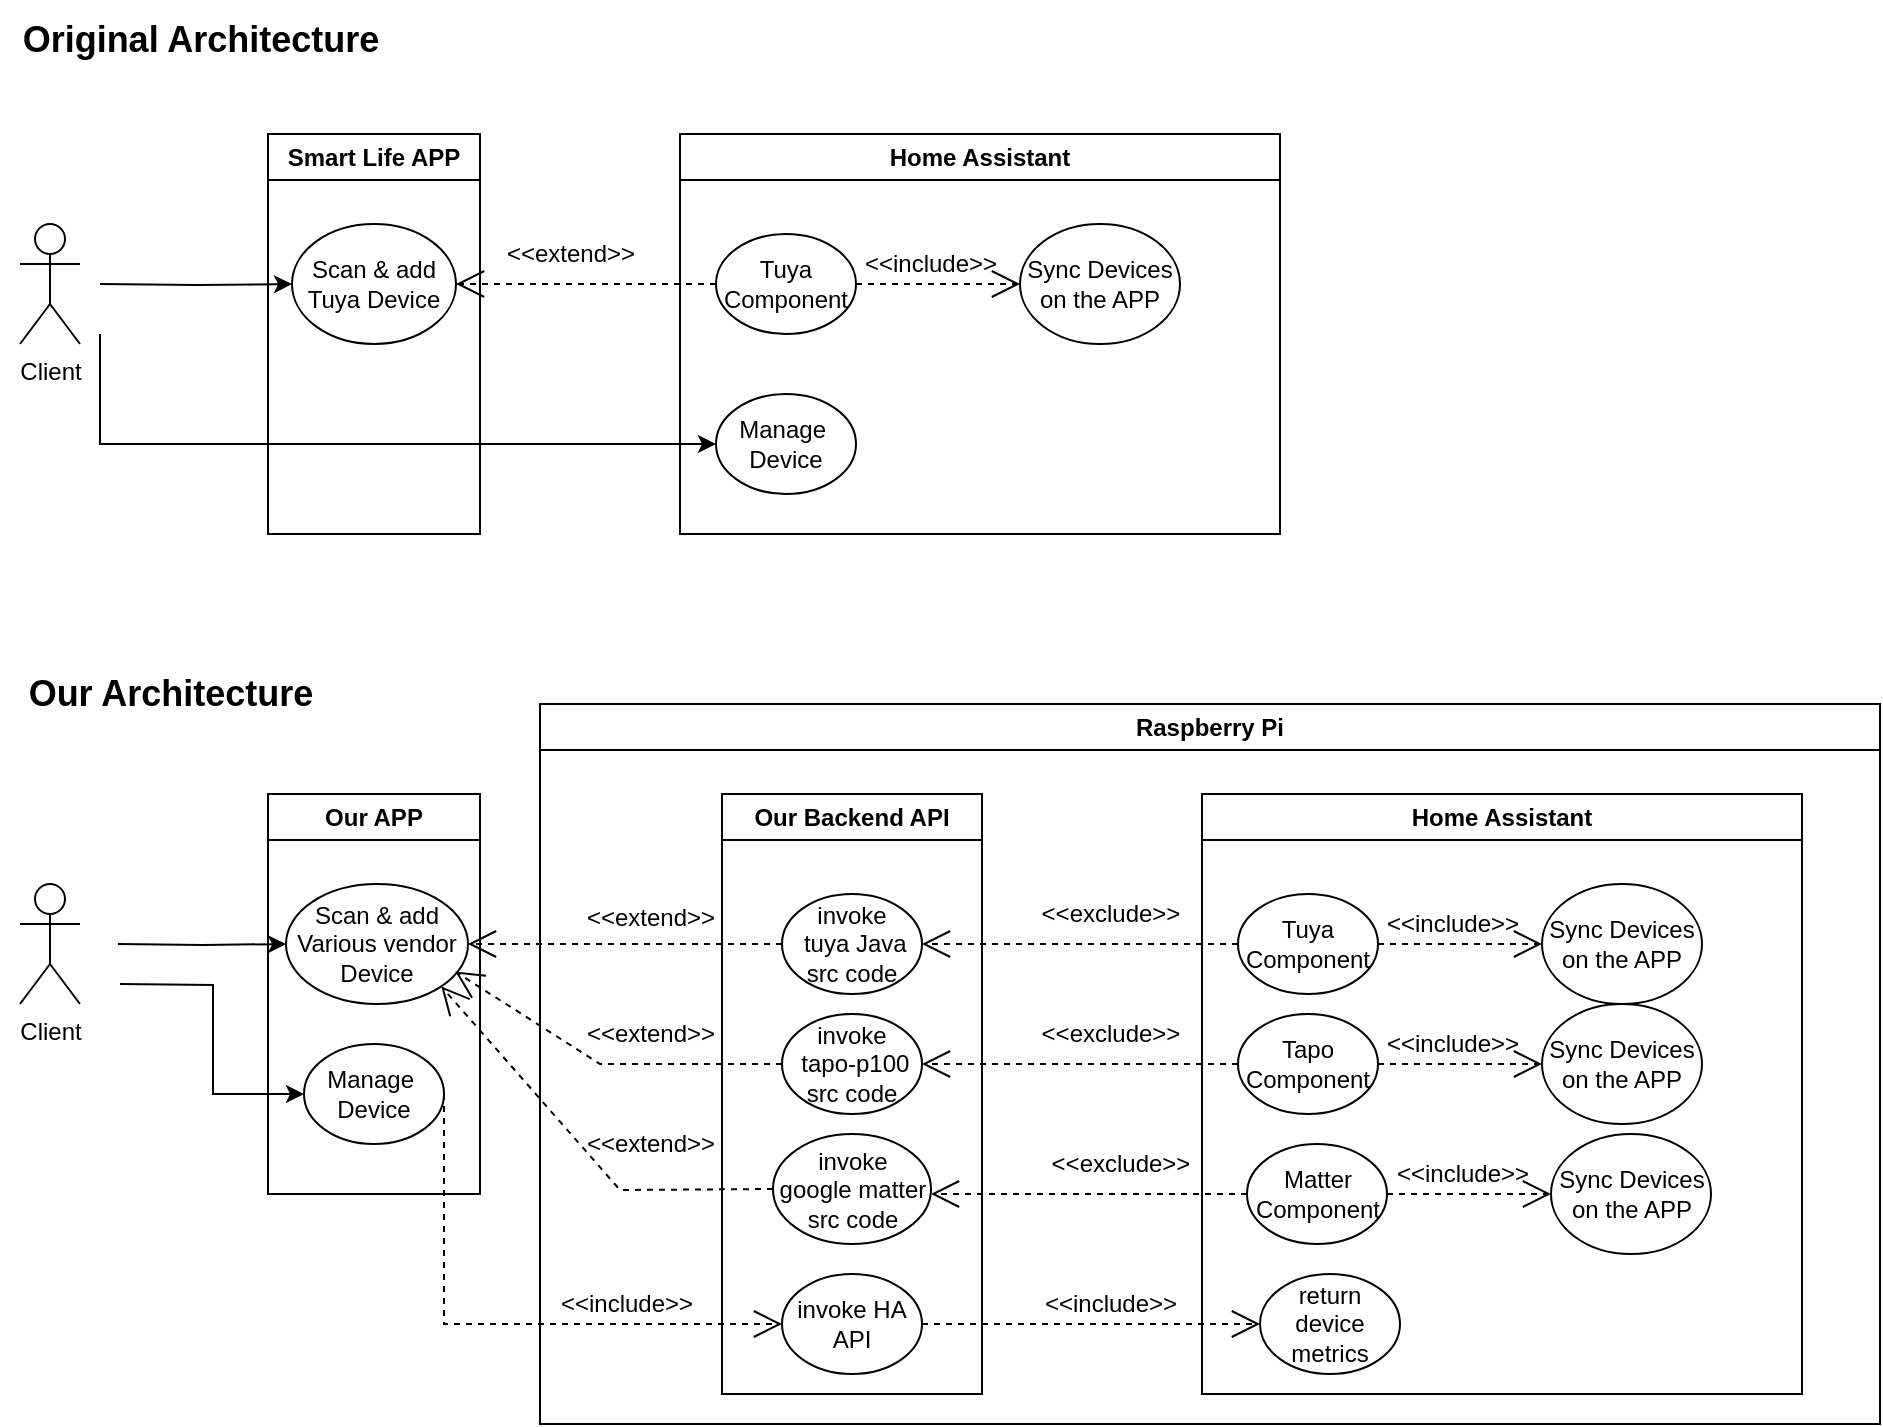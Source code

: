 <mxfile version="24.7.6">
  <diagram name="第 1 页" id="mYXSuFcs4vH7eiCg4hNK">
    <mxGraphModel dx="1290" dy="530" grid="1" gridSize="10" guides="1" tooltips="1" connect="1" arrows="1" fold="1" page="1" pageScale="1" pageWidth="827" pageHeight="1169" math="0" shadow="0">
      <root>
        <mxCell id="0" />
        <mxCell id="1" parent="0" />
        <mxCell id="2fjG4QaXRf-Lk_SPFCAc-2" value="Smart Life APP" style="swimlane;whiteSpace=wrap;html=1;" vertex="1" parent="1">
          <mxGeometry x="214" y="120" width="106" height="200" as="geometry">
            <mxRectangle x="214" y="120" width="120" height="30" as="alternateBounds" />
          </mxGeometry>
        </mxCell>
        <mxCell id="2fjG4QaXRf-Lk_SPFCAc-3" value="Scan &amp;amp; add&lt;div&gt;&lt;span style=&quot;background-color: initial;&quot;&gt;Tuya Device&lt;/span&gt;&lt;/div&gt;" style="ellipse;whiteSpace=wrap;html=1;" vertex="1" parent="2fjG4QaXRf-Lk_SPFCAc-2">
          <mxGeometry x="12" y="45" width="82" height="60" as="geometry" />
        </mxCell>
        <mxCell id="2fjG4QaXRf-Lk_SPFCAc-4" value="Home Assistant" style="swimlane;whiteSpace=wrap;html=1;" vertex="1" parent="1">
          <mxGeometry x="420" y="120" width="300" height="200" as="geometry" />
        </mxCell>
        <mxCell id="2fjG4QaXRf-Lk_SPFCAc-5" value="Tuya Component" style="ellipse;whiteSpace=wrap;html=1;" vertex="1" parent="2fjG4QaXRf-Lk_SPFCAc-4">
          <mxGeometry x="18" y="50" width="70" height="50" as="geometry" />
        </mxCell>
        <mxCell id="2fjG4QaXRf-Lk_SPFCAc-6" value="Sync Devices&lt;div&gt;on the APP&lt;/div&gt;" style="ellipse;whiteSpace=wrap;html=1;" vertex="1" parent="2fjG4QaXRf-Lk_SPFCAc-4">
          <mxGeometry x="170" y="45" width="80" height="60" as="geometry" />
        </mxCell>
        <mxCell id="2fjG4QaXRf-Lk_SPFCAc-15" value="" style="endArrow=open;endSize=12;dashed=1;html=1;rounded=0;entryX=0;entryY=0.5;entryDx=0;entryDy=0;" edge="1" parent="2fjG4QaXRf-Lk_SPFCAc-4" source="2fjG4QaXRf-Lk_SPFCAc-5" target="2fjG4QaXRf-Lk_SPFCAc-6">
          <mxGeometry width="160" relative="1" as="geometry">
            <mxPoint x="28" y="85" as="sourcePoint" />
            <mxPoint x="-108" y="85" as="targetPoint" />
          </mxGeometry>
        </mxCell>
        <mxCell id="2fjG4QaXRf-Lk_SPFCAc-16" value="&amp;lt;&amp;lt;include&amp;gt;&amp;gt;" style="text;html=1;align=center;verticalAlign=middle;resizable=0;points=[];autosize=1;strokeColor=none;fillColor=none;" vertex="1" parent="2fjG4QaXRf-Lk_SPFCAc-4">
          <mxGeometry x="80" y="50" width="90" height="30" as="geometry" />
        </mxCell>
        <mxCell id="2fjG4QaXRf-Lk_SPFCAc-36" value="Manage&amp;nbsp;&lt;div&gt;&lt;span style=&quot;background-color: initial;&quot;&gt;Device&lt;/span&gt;&lt;/div&gt;" style="ellipse;whiteSpace=wrap;html=1;" vertex="1" parent="2fjG4QaXRf-Lk_SPFCAc-4">
          <mxGeometry x="18" y="130" width="70" height="50" as="geometry" />
        </mxCell>
        <mxCell id="2fjG4QaXRf-Lk_SPFCAc-10" style="edgeStyle=orthogonalEdgeStyle;rounded=0;orthogonalLoop=1;jettySize=auto;html=1;" edge="1" parent="1" target="2fjG4QaXRf-Lk_SPFCAc-3">
          <mxGeometry relative="1" as="geometry">
            <mxPoint x="130" y="195" as="sourcePoint" />
          </mxGeometry>
        </mxCell>
        <mxCell id="2fjG4QaXRf-Lk_SPFCAc-9" value="Client" style="shape=umlActor;verticalLabelPosition=bottom;verticalAlign=top;html=1;outlineConnect=0;" vertex="1" parent="1">
          <mxGeometry x="90" y="165" width="30" height="60" as="geometry" />
        </mxCell>
        <mxCell id="2fjG4QaXRf-Lk_SPFCAc-13" value="" style="endArrow=open;endSize=12;dashed=1;html=1;rounded=0;entryX=1;entryY=0.5;entryDx=0;entryDy=0;exitX=0;exitY=0.5;exitDx=0;exitDy=0;" edge="1" parent="1" source="2fjG4QaXRf-Lk_SPFCAc-5" target="2fjG4QaXRf-Lk_SPFCAc-3">
          <mxGeometry width="160" relative="1" as="geometry">
            <mxPoint x="330" y="280" as="sourcePoint" />
            <mxPoint x="490" y="280" as="targetPoint" />
          </mxGeometry>
        </mxCell>
        <mxCell id="2fjG4QaXRf-Lk_SPFCAc-14" value="&amp;lt;&amp;lt;extend&amp;gt;&amp;gt;" style="text;html=1;align=center;verticalAlign=middle;resizable=0;points=[];autosize=1;strokeColor=none;fillColor=none;" vertex="1" parent="1">
          <mxGeometry x="320" y="165" width="90" height="30" as="geometry" />
        </mxCell>
        <mxCell id="2fjG4QaXRf-Lk_SPFCAc-17" value="Our APP" style="swimlane;whiteSpace=wrap;html=1;" vertex="1" parent="1">
          <mxGeometry x="214" y="450" width="106" height="200" as="geometry">
            <mxRectangle x="214" y="120" width="120" height="30" as="alternateBounds" />
          </mxGeometry>
        </mxCell>
        <mxCell id="2fjG4QaXRf-Lk_SPFCAc-18" value="Scan &amp;amp; add&lt;div&gt;&amp;nbsp;Various vendor&amp;nbsp;&lt;/div&gt;&lt;div&gt;&lt;span style=&quot;background-color: initial;&quot;&gt;Device&lt;/span&gt;&lt;/div&gt;" style="ellipse;whiteSpace=wrap;html=1;" vertex="1" parent="2fjG4QaXRf-Lk_SPFCAc-17">
          <mxGeometry x="9" y="45" width="91" height="60" as="geometry" />
        </mxCell>
        <mxCell id="2fjG4QaXRf-Lk_SPFCAc-35" value="Manage&amp;nbsp;&lt;div&gt;&lt;span style=&quot;background-color: initial;&quot;&gt;Device&lt;/span&gt;&lt;/div&gt;" style="ellipse;whiteSpace=wrap;html=1;" vertex="1" parent="2fjG4QaXRf-Lk_SPFCAc-17">
          <mxGeometry x="18" y="125" width="70" height="50" as="geometry" />
        </mxCell>
        <mxCell id="2fjG4QaXRf-Lk_SPFCAc-19" value="Home Assistant" style="swimlane;whiteSpace=wrap;html=1;" vertex="1" parent="1">
          <mxGeometry x="681" y="450" width="300" height="300" as="geometry" />
        </mxCell>
        <mxCell id="2fjG4QaXRf-Lk_SPFCAc-20" value="Tuya Component" style="ellipse;whiteSpace=wrap;html=1;" vertex="1" parent="2fjG4QaXRf-Lk_SPFCAc-19">
          <mxGeometry x="18" y="50" width="70" height="50" as="geometry" />
        </mxCell>
        <mxCell id="2fjG4QaXRf-Lk_SPFCAc-21" value="Sync Devices&lt;div&gt;on the APP&lt;/div&gt;" style="ellipse;whiteSpace=wrap;html=1;" vertex="1" parent="2fjG4QaXRf-Lk_SPFCAc-19">
          <mxGeometry x="170" y="45" width="80" height="60" as="geometry" />
        </mxCell>
        <mxCell id="2fjG4QaXRf-Lk_SPFCAc-22" value="" style="endArrow=open;endSize=12;dashed=1;html=1;rounded=0;entryX=0;entryY=0.5;entryDx=0;entryDy=0;" edge="1" parent="2fjG4QaXRf-Lk_SPFCAc-19" source="2fjG4QaXRf-Lk_SPFCAc-20" target="2fjG4QaXRf-Lk_SPFCAc-21">
          <mxGeometry width="160" relative="1" as="geometry">
            <mxPoint x="28" y="85" as="sourcePoint" />
            <mxPoint x="-108" y="85" as="targetPoint" />
          </mxGeometry>
        </mxCell>
        <mxCell id="2fjG4QaXRf-Lk_SPFCAc-23" value="&amp;lt;&amp;lt;include&amp;gt;&amp;gt;" style="text;html=1;align=center;verticalAlign=middle;resizable=0;points=[];autosize=1;strokeColor=none;fillColor=none;" vertex="1" parent="2fjG4QaXRf-Lk_SPFCAc-19">
          <mxGeometry x="80" y="50" width="90" height="30" as="geometry" />
        </mxCell>
        <mxCell id="2fjG4QaXRf-Lk_SPFCAc-24" style="edgeStyle=orthogonalEdgeStyle;rounded=0;orthogonalLoop=1;jettySize=auto;html=1;" edge="1" parent="1" target="2fjG4QaXRf-Lk_SPFCAc-18">
          <mxGeometry relative="1" as="geometry">
            <mxPoint x="139" y="525" as="sourcePoint" />
          </mxGeometry>
        </mxCell>
        <mxCell id="2fjG4QaXRf-Lk_SPFCAc-25" value="Client" style="shape=umlActor;verticalLabelPosition=bottom;verticalAlign=top;html=1;outlineConnect=0;" vertex="1" parent="1">
          <mxGeometry x="90" y="495" width="30" height="60" as="geometry" />
        </mxCell>
        <mxCell id="2fjG4QaXRf-Lk_SPFCAc-26" value="" style="endArrow=open;endSize=12;dashed=1;html=1;rounded=0;exitX=0;exitY=0.5;exitDx=0;exitDy=0;entryX=0.93;entryY=0.73;entryDx=0;entryDy=0;entryPerimeter=0;" edge="1" parent="1" source="2fjG4QaXRf-Lk_SPFCAc-49" target="2fjG4QaXRf-Lk_SPFCAc-18">
          <mxGeometry width="160" relative="1" as="geometry">
            <mxPoint x="301" y="575" as="sourcePoint" />
            <mxPoint x="381" y="565" as="targetPoint" />
            <Array as="points">
              <mxPoint x="380" y="585" />
            </Array>
          </mxGeometry>
        </mxCell>
        <mxCell id="2fjG4QaXRf-Lk_SPFCAc-28" value="Our Backend API" style="swimlane;whiteSpace=wrap;html=1;" vertex="1" parent="1">
          <mxGeometry x="441" y="450" width="130" height="300" as="geometry">
            <mxRectangle x="214" y="120" width="120" height="30" as="alternateBounds" />
          </mxGeometry>
        </mxCell>
        <mxCell id="2fjG4QaXRf-Lk_SPFCAc-29" value="invoke&lt;div&gt;&amp;nbsp;tuya&amp;nbsp;&lt;span style=&quot;background-color: initial;&quot;&gt;Java&lt;/span&gt;&lt;div&gt;&lt;div&gt;src code&lt;/div&gt;&lt;/div&gt;&lt;/div&gt;" style="ellipse;whiteSpace=wrap;html=1;" vertex="1" parent="2fjG4QaXRf-Lk_SPFCAc-28">
          <mxGeometry x="30" y="50" width="70" height="50" as="geometry" />
        </mxCell>
        <mxCell id="2fjG4QaXRf-Lk_SPFCAc-37" style="edgeStyle=orthogonalEdgeStyle;rounded=0;orthogonalLoop=1;jettySize=auto;html=1;entryX=0;entryY=0.5;entryDx=0;entryDy=0;" edge="1" parent="1" target="2fjG4QaXRf-Lk_SPFCAc-36">
          <mxGeometry relative="1" as="geometry">
            <mxPoint x="130" y="220" as="sourcePoint" />
            <mxPoint x="242" y="205" as="targetPoint" />
            <Array as="points">
              <mxPoint x="130" y="275" />
            </Array>
          </mxGeometry>
        </mxCell>
        <mxCell id="2fjG4QaXRf-Lk_SPFCAc-38" style="edgeStyle=orthogonalEdgeStyle;rounded=0;orthogonalLoop=1;jettySize=auto;html=1;entryX=0;entryY=0.5;entryDx=0;entryDy=0;" edge="1" parent="1" target="2fjG4QaXRf-Lk_SPFCAc-35">
          <mxGeometry relative="1" as="geometry">
            <mxPoint x="140" y="545" as="sourcePoint" />
            <mxPoint x="242" y="535" as="targetPoint" />
          </mxGeometry>
        </mxCell>
        <mxCell id="2fjG4QaXRf-Lk_SPFCAc-42" value="" style="endArrow=open;endSize=12;dashed=1;html=1;rounded=0;exitX=0;exitY=0.5;exitDx=0;exitDy=0;" edge="1" parent="1" source="2fjG4QaXRf-Lk_SPFCAc-20" target="2fjG4QaXRf-Lk_SPFCAc-29">
          <mxGeometry width="160" relative="1" as="geometry">
            <mxPoint x="709" y="610" as="sourcePoint" />
            <mxPoint x="541" y="553" as="targetPoint" />
          </mxGeometry>
        </mxCell>
        <mxCell id="2fjG4QaXRf-Lk_SPFCAc-43" value="&amp;lt;&amp;lt;exclude&amp;gt;&amp;gt;" style="text;html=1;align=center;verticalAlign=middle;resizable=0;points=[];autosize=1;strokeColor=none;fillColor=none;" vertex="1" parent="1">
          <mxGeometry x="590" y="495" width="90" height="30" as="geometry" />
        </mxCell>
        <mxCell id="2fjG4QaXRf-Lk_SPFCAc-44" value="&lt;font style=&quot;font-size: 18px;&quot;&gt;&lt;b&gt;Original Architecture&lt;/b&gt;&lt;/font&gt;" style="text;html=1;align=center;verticalAlign=middle;resizable=0;points=[];autosize=1;strokeColor=none;fillColor=none;" vertex="1" parent="1">
          <mxGeometry x="80" y="53" width="200" height="40" as="geometry" />
        </mxCell>
        <mxCell id="2fjG4QaXRf-Lk_SPFCAc-45" value="&lt;font style=&quot;font-size: 18px;&quot;&gt;&lt;b&gt;Our Architecture&lt;/b&gt;&lt;/font&gt;" style="text;html=1;align=center;verticalAlign=middle;resizable=0;points=[];autosize=1;strokeColor=none;fillColor=none;" vertex="1" parent="1">
          <mxGeometry x="80" y="380" width="170" height="40" as="geometry" />
        </mxCell>
        <mxCell id="2fjG4QaXRf-Lk_SPFCAc-46" value="Raspberry Pi" style="swimlane;whiteSpace=wrap;html=1;startSize=23;" vertex="1" parent="1">
          <mxGeometry x="350" y="405" width="670" height="360" as="geometry" />
        </mxCell>
        <mxCell id="2fjG4QaXRf-Lk_SPFCAc-47" value="invoke HA&lt;div&gt;API&lt;/div&gt;" style="ellipse;whiteSpace=wrap;html=1;" vertex="1" parent="2fjG4QaXRf-Lk_SPFCAc-46">
          <mxGeometry x="121" y="285" width="70" height="50" as="geometry" />
        </mxCell>
        <mxCell id="2fjG4QaXRf-Lk_SPFCAc-39" value="&amp;lt;&amp;lt;include&amp;gt;&amp;gt;" style="text;html=1;align=center;verticalAlign=middle;resizable=0;points=[];autosize=1;strokeColor=none;fillColor=none;" vertex="1" parent="2fjG4QaXRf-Lk_SPFCAc-46">
          <mxGeometry x="-2" y="285" width="90" height="30" as="geometry" />
        </mxCell>
        <mxCell id="2fjG4QaXRf-Lk_SPFCAc-31" value="&amp;lt;&amp;lt;include&amp;gt;&amp;gt;" style="text;html=1;align=center;verticalAlign=middle;resizable=0;points=[];autosize=1;strokeColor=none;fillColor=none;" vertex="1" parent="2fjG4QaXRf-Lk_SPFCAc-46">
          <mxGeometry x="240" y="285" width="90" height="30" as="geometry" />
        </mxCell>
        <mxCell id="2fjG4QaXRf-Lk_SPFCAc-41" value="return device metrics" style="ellipse;whiteSpace=wrap;html=1;" vertex="1" parent="2fjG4QaXRf-Lk_SPFCAc-46">
          <mxGeometry x="360" y="285" width="70" height="50" as="geometry" />
        </mxCell>
        <mxCell id="2fjG4QaXRf-Lk_SPFCAc-30" value="" style="endArrow=open;endSize=12;dashed=1;html=1;rounded=0;exitX=1;exitY=0.5;exitDx=0;exitDy=0;entryX=0;entryY=0.5;entryDx=0;entryDy=0;" edge="1" parent="2fjG4QaXRf-Lk_SPFCAc-46" source="2fjG4QaXRf-Lk_SPFCAc-47" target="2fjG4QaXRf-Lk_SPFCAc-41">
          <mxGeometry width="160" relative="1" as="geometry">
            <mxPoint x="178" y="170" as="sourcePoint" />
            <mxPoint x="300" y="315" as="targetPoint" />
            <Array as="points" />
          </mxGeometry>
        </mxCell>
        <mxCell id="2fjG4QaXRf-Lk_SPFCAc-49" value="invoke&lt;div&gt;&amp;nbsp;tapo-p100&lt;/div&gt;&lt;div&gt;src code&lt;/div&gt;" style="ellipse;whiteSpace=wrap;html=1;" vertex="1" parent="2fjG4QaXRf-Lk_SPFCAc-46">
          <mxGeometry x="121" y="155" width="70" height="50" as="geometry" />
        </mxCell>
        <mxCell id="2fjG4QaXRf-Lk_SPFCAc-50" value="invoke&lt;div style=&quot;--tw-border-spacing-x: 0; --tw-border-spacing-y: 0; --tw-translate-x: 0; --tw-translate-y: 0; --tw-rotate: 0; --tw-skew-x: 0; --tw-skew-y: 0; --tw-scale-x: 1; --tw-scale-y: 1; --tw-pan-x: ; --tw-pan-y: ; --tw-pinch-zoom: ; --tw-scroll-snap-strictness: proximity; --tw-ordinal: ; --tw-slashed-zero: ; --tw-numeric-figure: ; --tw-numeric-spacing: ; --tw-numeric-fraction: ; --tw-ring-inset: ; --tw-ring-offset-width: 0px; --tw-ring-offset-color: #fff; --tw-ring-color: rgb(59 130 246 / .5); --tw-ring-offset-shadow: 0 0 #0000; --tw-ring-shadow: 0 0 #0000; --tw-shadow: 0 0 #0000; --tw-shadow-colored: 0 0 #0000; --tw-blur: ; --tw-brightness: ; --tw-contrast: ; --tw-grayscale: ; --tw-hue-rotate: ; --tw-invert: ; --tw-saturate: ; --tw-sepia: ; --tw-drop-shadow: ; --tw-backdrop-blur: ; --tw-backdrop-brightness: ; --tw-backdrop-contrast: ; --tw-backdrop-grayscale: ; --tw-backdrop-hue-rotate: ; --tw-backdrop-invert: ; --tw-backdrop-opacity: ; --tw-backdrop-saturate: ; --tw-backdrop-sepia: ;&quot;&gt;google&amp;nbsp;&lt;span style=&quot;background-color: initial;&quot;&gt;matter&lt;/span&gt;&lt;/div&gt;&lt;div style=&quot;--tw-border-spacing-x: 0; --tw-border-spacing-y: 0; --tw-translate-x: 0; --tw-translate-y: 0; --tw-rotate: 0; --tw-skew-x: 0; --tw-skew-y: 0; --tw-scale-x: 1; --tw-scale-y: 1; --tw-pan-x: ; --tw-pan-y: ; --tw-pinch-zoom: ; --tw-scroll-snap-strictness: proximity; --tw-ordinal: ; --tw-slashed-zero: ; --tw-numeric-figure: ; --tw-numeric-spacing: ; --tw-numeric-fraction: ; --tw-ring-inset: ; --tw-ring-offset-width: 0px; --tw-ring-offset-color: #fff; --tw-ring-color: rgb(59 130 246 / .5); --tw-ring-offset-shadow: 0 0 #0000; --tw-ring-shadow: 0 0 #0000; --tw-shadow: 0 0 #0000; --tw-shadow-colored: 0 0 #0000; --tw-blur: ; --tw-brightness: ; --tw-contrast: ; --tw-grayscale: ; --tw-hue-rotate: ; --tw-invert: ; --tw-saturate: ; --tw-sepia: ; --tw-drop-shadow: ; --tw-backdrop-blur: ; --tw-backdrop-brightness: ; --tw-backdrop-contrast: ; --tw-backdrop-grayscale: ; --tw-backdrop-hue-rotate: ; --tw-backdrop-invert: ; --tw-backdrop-opacity: ; --tw-backdrop-saturate: ; --tw-backdrop-sepia: ;&quot;&gt;&lt;span style=&quot;--tw-border-spacing-x: 0; --tw-border-spacing-y: 0; --tw-translate-x: 0; --tw-translate-y: 0; --tw-rotate: 0; --tw-skew-x: 0; --tw-skew-y: 0; --tw-scale-x: 1; --tw-scale-y: 1; --tw-pan-x: ; --tw-pan-y: ; --tw-pinch-zoom: ; --tw-scroll-snap-strictness: proximity; --tw-ordinal: ; --tw-slashed-zero: ; --tw-numeric-figure: ; --tw-numeric-spacing: ; --tw-numeric-fraction: ; --tw-ring-inset: ; --tw-ring-offset-width: 0px; --tw-ring-offset-color: #fff; --tw-ring-color: rgb(59 130 246 / .5); --tw-ring-offset-shadow: 0 0 #0000; --tw-ring-shadow: 0 0 #0000; --tw-shadow: 0 0 #0000; --tw-shadow-colored: 0 0 #0000; --tw-blur: ; --tw-brightness: ; --tw-contrast: ; --tw-grayscale: ; --tw-hue-rotate: ; --tw-invert: ; --tw-saturate: ; --tw-sepia: ; --tw-drop-shadow: ; --tw-backdrop-blur: ; --tw-backdrop-brightness: ; --tw-backdrop-contrast: ; --tw-backdrop-grayscale: ; --tw-backdrop-hue-rotate: ; --tw-backdrop-invert: ; --tw-backdrop-opacity: ; --tw-backdrop-saturate: ; --tw-backdrop-sepia: ; background-color: initial;&quot;&gt;src code&lt;/span&gt;&lt;/div&gt;" style="ellipse;whiteSpace=wrap;html=1;" vertex="1" parent="2fjG4QaXRf-Lk_SPFCAc-46">
          <mxGeometry x="116.5" y="215" width="79" height="55" as="geometry" />
        </mxCell>
        <mxCell id="2fjG4QaXRf-Lk_SPFCAc-27" value="&amp;lt;&amp;lt;extend&amp;gt;&amp;gt;" style="text;html=1;align=center;verticalAlign=middle;resizable=0;points=[];autosize=1;strokeColor=none;fillColor=none;" vertex="1" parent="2fjG4QaXRf-Lk_SPFCAc-46">
          <mxGeometry x="10" y="150" width="90" height="30" as="geometry" />
        </mxCell>
        <mxCell id="2fjG4QaXRf-Lk_SPFCAc-52" value="&amp;lt;&amp;lt;extend&amp;gt;&amp;gt;" style="text;html=1;align=center;verticalAlign=middle;resizable=0;points=[];autosize=1;strokeColor=none;fillColor=none;" vertex="1" parent="2fjG4QaXRf-Lk_SPFCAc-46">
          <mxGeometry x="10" y="205" width="90" height="30" as="geometry" />
        </mxCell>
        <mxCell id="2fjG4QaXRf-Lk_SPFCAc-53" value="&amp;lt;&amp;lt;extend&amp;gt;&amp;gt;" style="text;html=1;align=center;verticalAlign=middle;resizable=0;points=[];autosize=1;strokeColor=none;fillColor=none;" vertex="1" parent="2fjG4QaXRf-Lk_SPFCAc-46">
          <mxGeometry x="10" y="92" width="90" height="30" as="geometry" />
        </mxCell>
        <mxCell id="2fjG4QaXRf-Lk_SPFCAc-67" value="Tapo Component" style="ellipse;whiteSpace=wrap;html=1;" vertex="1" parent="2fjG4QaXRf-Lk_SPFCAc-46">
          <mxGeometry x="349" y="155" width="70" height="50" as="geometry" />
        </mxCell>
        <mxCell id="2fjG4QaXRf-Lk_SPFCAc-68" value="Sync Devices&lt;div&gt;on the APP&lt;/div&gt;" style="ellipse;whiteSpace=wrap;html=1;" vertex="1" parent="2fjG4QaXRf-Lk_SPFCAc-46">
          <mxGeometry x="501" y="150" width="80" height="60" as="geometry" />
        </mxCell>
        <mxCell id="2fjG4QaXRf-Lk_SPFCAc-69" value="" style="endArrow=open;endSize=12;dashed=1;html=1;rounded=0;entryX=0;entryY=0.5;entryDx=0;entryDy=0;" edge="1" parent="2fjG4QaXRf-Lk_SPFCAc-46" source="2fjG4QaXRf-Lk_SPFCAc-67" target="2fjG4QaXRf-Lk_SPFCAc-68">
          <mxGeometry width="160" relative="1" as="geometry">
            <mxPoint x="359" y="190" as="sourcePoint" />
            <mxPoint x="223" y="190" as="targetPoint" />
          </mxGeometry>
        </mxCell>
        <mxCell id="2fjG4QaXRf-Lk_SPFCAc-70" value="&amp;lt;&amp;lt;include&amp;gt;&amp;gt;" style="text;html=1;align=center;verticalAlign=middle;resizable=0;points=[];autosize=1;strokeColor=none;fillColor=none;" vertex="1" parent="2fjG4QaXRf-Lk_SPFCAc-46">
          <mxGeometry x="411" y="155" width="90" height="30" as="geometry" />
        </mxCell>
        <mxCell id="2fjG4QaXRf-Lk_SPFCAc-71" value="" style="endArrow=open;endSize=12;dashed=1;html=1;rounded=0;exitX=0;exitY=0.5;exitDx=0;exitDy=0;" edge="1" parent="2fjG4QaXRf-Lk_SPFCAc-46" source="2fjG4QaXRf-Lk_SPFCAc-67">
          <mxGeometry width="160" relative="1" as="geometry">
            <mxPoint x="359" y="265" as="sourcePoint" />
            <mxPoint x="191" y="180" as="targetPoint" />
          </mxGeometry>
        </mxCell>
        <mxCell id="2fjG4QaXRf-Lk_SPFCAc-72" value="&amp;lt;&amp;lt;exclude&amp;gt;&amp;gt;" style="text;html=1;align=center;verticalAlign=middle;resizable=0;points=[];autosize=1;strokeColor=none;fillColor=none;" vertex="1" parent="2fjG4QaXRf-Lk_SPFCAc-46">
          <mxGeometry x="240" y="150" width="90" height="30" as="geometry" />
        </mxCell>
        <mxCell id="2fjG4QaXRf-Lk_SPFCAc-73" value="Matter Component" style="ellipse;whiteSpace=wrap;html=1;" vertex="1" parent="2fjG4QaXRf-Lk_SPFCAc-46">
          <mxGeometry x="353.5" y="220" width="70" height="50" as="geometry" />
        </mxCell>
        <mxCell id="2fjG4QaXRf-Lk_SPFCAc-74" value="Sync Devices&lt;div&gt;on the APP&lt;/div&gt;" style="ellipse;whiteSpace=wrap;html=1;" vertex="1" parent="2fjG4QaXRf-Lk_SPFCAc-46">
          <mxGeometry x="505.5" y="215" width="80" height="60" as="geometry" />
        </mxCell>
        <mxCell id="2fjG4QaXRf-Lk_SPFCAc-75" value="" style="endArrow=open;endSize=12;dashed=1;html=1;rounded=0;entryX=0;entryY=0.5;entryDx=0;entryDy=0;" edge="1" parent="2fjG4QaXRf-Lk_SPFCAc-46" source="2fjG4QaXRf-Lk_SPFCAc-73" target="2fjG4QaXRf-Lk_SPFCAc-74">
          <mxGeometry width="160" relative="1" as="geometry">
            <mxPoint x="363.5" y="255" as="sourcePoint" />
            <mxPoint x="227.5" y="255" as="targetPoint" />
          </mxGeometry>
        </mxCell>
        <mxCell id="2fjG4QaXRf-Lk_SPFCAc-76" value="&amp;lt;&amp;lt;include&amp;gt;&amp;gt;" style="text;html=1;align=center;verticalAlign=middle;resizable=0;points=[];autosize=1;strokeColor=none;fillColor=none;" vertex="1" parent="2fjG4QaXRf-Lk_SPFCAc-46">
          <mxGeometry x="415.5" y="220" width="90" height="30" as="geometry" />
        </mxCell>
        <mxCell id="2fjG4QaXRf-Lk_SPFCAc-77" value="" style="endArrow=open;endSize=12;dashed=1;html=1;rounded=0;exitX=0;exitY=0.5;exitDx=0;exitDy=0;" edge="1" parent="2fjG4QaXRf-Lk_SPFCAc-46" source="2fjG4QaXRf-Lk_SPFCAc-73">
          <mxGeometry width="160" relative="1" as="geometry">
            <mxPoint x="363.5" y="330" as="sourcePoint" />
            <mxPoint x="195.5" y="245" as="targetPoint" />
          </mxGeometry>
        </mxCell>
        <mxCell id="2fjG4QaXRf-Lk_SPFCAc-78" value="&amp;lt;&amp;lt;exclude&amp;gt;&amp;gt;" style="text;html=1;align=center;verticalAlign=middle;resizable=0;points=[];autosize=1;strokeColor=none;fillColor=none;" vertex="1" parent="2fjG4QaXRf-Lk_SPFCAc-46">
          <mxGeometry x="244.5" y="215" width="90" height="30" as="geometry" />
        </mxCell>
        <mxCell id="2fjG4QaXRf-Lk_SPFCAc-48" value="" style="endArrow=open;endSize=12;dashed=1;html=1;rounded=0;exitX=1;exitY=0.5;exitDx=0;exitDy=0;entryX=0;entryY=0.5;entryDx=0;entryDy=0;" edge="1" parent="1" source="2fjG4QaXRf-Lk_SPFCAc-35" target="2fjG4QaXRf-Lk_SPFCAc-47">
          <mxGeometry width="160" relative="1" as="geometry">
            <mxPoint x="324" y="535" as="sourcePoint" />
            <mxPoint x="481" y="535" as="targetPoint" />
            <Array as="points">
              <mxPoint x="302" y="715" />
            </Array>
          </mxGeometry>
        </mxCell>
        <mxCell id="2fjG4QaXRf-Lk_SPFCAc-51" value="" style="endArrow=open;endSize=12;dashed=1;html=1;rounded=0;exitX=0;exitY=0.5;exitDx=0;exitDy=0;entryX=1;entryY=1;entryDx=0;entryDy=0;" edge="1" parent="1" source="2fjG4QaXRf-Lk_SPFCAc-50" target="2fjG4QaXRf-Lk_SPFCAc-18">
          <mxGeometry width="160" relative="1" as="geometry">
            <mxPoint x="481" y="595" as="sourcePoint" />
            <mxPoint x="324" y="535" as="targetPoint" />
            <Array as="points">
              <mxPoint x="390" y="648" />
            </Array>
          </mxGeometry>
        </mxCell>
        <mxCell id="2fjG4QaXRf-Lk_SPFCAc-54" value="" style="endArrow=open;endSize=12;dashed=1;html=1;rounded=0;exitX=0;exitY=0.5;exitDx=0;exitDy=0;entryX=1;entryY=0.5;entryDx=0;entryDy=0;" edge="1" parent="1" source="2fjG4QaXRf-Lk_SPFCAc-29" target="2fjG4QaXRf-Lk_SPFCAc-18">
          <mxGeometry width="160" relative="1" as="geometry">
            <mxPoint x="709" y="535" as="sourcePoint" />
            <mxPoint x="551" y="535" as="targetPoint" />
          </mxGeometry>
        </mxCell>
      </root>
    </mxGraphModel>
  </diagram>
</mxfile>
